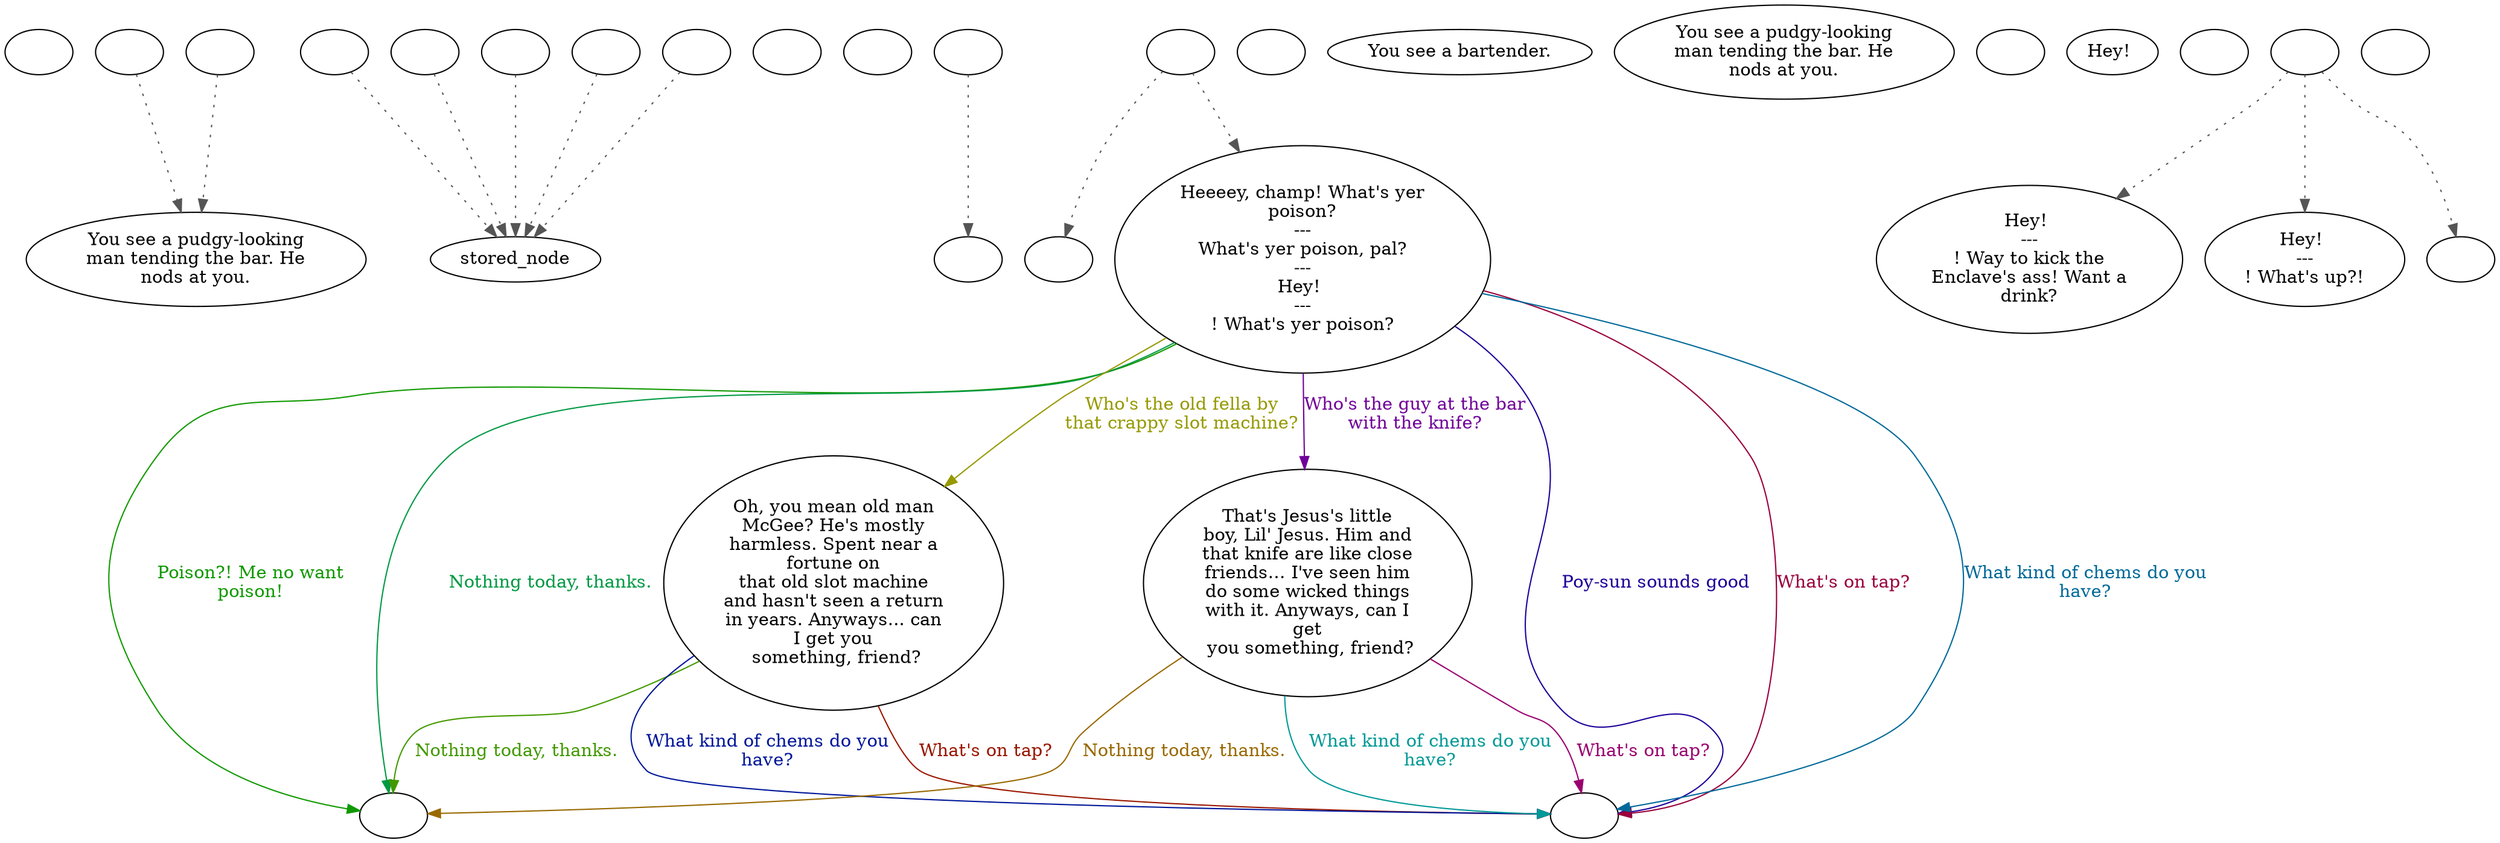 digraph ncBarten {
  "checkPartyMembersNearDoor" [style=filled       fillcolor="#FFFFFF"       color="#000000"]
  "checkPartyMembersNearDoor" [label=""]
  "ChooseFromList" [style=filled       fillcolor="#FFFFFF"       color="#000000"]
  "ChooseFromList" [label="You see a pudgy-looking\nman tending the bar. He\nnods at you."]
  "CLICK_PREV" [style=filled       fillcolor="#FFFFFF"       color="#000000"]
  "CLICK_PREV" -> "ChooseFromList" [style=dotted color="#555555"]
  "CLICK_PREV" [label=""]
  "CLICK_0" [style=filled       fillcolor="#FFFFFF"       color="#000000"]
  "CLICK_0" -> "stored_node" [style=dotted color="#555555"]
  "CLICK_0" [label=""]
  "CLICK_1" [style=filled       fillcolor="#FFFFFF"       color="#000000"]
  "CLICK_1" -> "stored_node" [style=dotted color="#555555"]
  "CLICK_1" [label=""]
  "CLICK_2" [style=filled       fillcolor="#FFFFFF"       color="#000000"]
  "CLICK_2" -> "stored_node" [style=dotted color="#555555"]
  "CLICK_2" [label=""]
  "CLICK_3" [style=filled       fillcolor="#FFFFFF"       color="#000000"]
  "CLICK_3" -> "stored_node" [style=dotted color="#555555"]
  "CLICK_3" [label=""]
  "CLICK_4" [style=filled       fillcolor="#FFFFFF"       color="#000000"]
  "CLICK_4" -> "stored_node" [style=dotted color="#555555"]
  "CLICK_4" [label=""]
  "CLICK_MORE" [style=filled       fillcolor="#FFFFFF"       color="#000000"]
  "CLICK_MORE" -> "ChooseFromList" [style=dotted color="#555555"]
  "CLICK_MORE" [label=""]
  "start" [style=filled       fillcolor="#FFFFFF"       color="#000000"]
  "start" [label=""]
  "critter_p_proc" [style=filled       fillcolor="#FFFFFF"       color="#000000"]
  "critter_p_proc" [label=""]
  "pickup_p_proc" [style=filled       fillcolor="#FFFFFF"       color="#000000"]
  "pickup_p_proc" -> "Node998" [style=dotted color="#555555"]
  "pickup_p_proc" [label=""]
  "talk_p_proc" [style=filled       fillcolor="#FFFFFF"       color="#000000"]
  "talk_p_proc" -> "Node004" [style=dotted color="#555555"]
  "talk_p_proc" -> "Node005" [style=dotted color="#555555"]
  "talk_p_proc" [label=""]
  "destroy_p_proc" [style=filled       fillcolor="#FFFFFF"       color="#000000"]
  "destroy_p_proc" [label=""]
  "look_at_p_proc" [style=filled       fillcolor="#FFFFFF"       color="#000000"]
  "look_at_p_proc" [label="You see a bartender."]
  "description_p_proc" [style=filled       fillcolor="#FFFFFF"       color="#000000"]
  "description_p_proc" [label="You see a pudgy-looking\nman tending the bar. He\nnods at you."]
  "use_skill_on_p_proc" [style=filled       fillcolor="#FFFFFF"       color="#000000"]
  "use_skill_on_p_proc" [label=""]
  "damage_p_proc" [style=filled       fillcolor="#FFFFFF"       color="#000000"]
  "damage_p_proc" [label="Hey! "]
  "map_enter_p_proc" [style=filled       fillcolor="#FFFFFF"       color="#000000"]
  "map_enter_p_proc" [label=""]
  "timed_event_p_proc" [style=filled       fillcolor="#FFFFFF"       color="#000000"]
  "timed_event_p_proc" -> "Node001" [style=dotted color="#555555"]
  "timed_event_p_proc" -> "Node002" [style=dotted color="#555555"]
  "timed_event_p_proc" -> "Node003" [style=dotted color="#555555"]
  "timed_event_p_proc" [label=""]
  "map_update_p_proc" [style=filled       fillcolor="#FFFFFF"       color="#000000"]
  "map_update_p_proc" [label=""]
  "Node998" [style=filled       fillcolor="#FFFFFF"       color="#000000"]
  "Node998" [label=""]
  "Node999" [style=filled       fillcolor="#FFFFFF"       color="#000000"]
  "Node999" [label=""]
  "Node001" [style=filled       fillcolor="#FFFFFF"       color="#000000"]
  "Node001" [label="Hey! \n---\n! Way to kick the\nEnclave's ass! Want a\ndrink?"]
  "Node002" [style=filled       fillcolor="#FFFFFF"       color="#000000"]
  "Node002" [label="Hey! \n---\n! What's up?!"]
  "Node003" [style=filled       fillcolor="#FFFFFF"       color="#000000"]
  "Node003" [label=""]
  "Node004" [style=filled       fillcolor="#FFFFFF"       color="#000000"]
  "Node004" [label=""]
  "Node005" [style=filled       fillcolor="#FFFFFF"       color="#000000"]
  "Node005" [label="Heeeey, champ! What's yer\npoison?\n---\nWhat's yer poison, pal?\n---\nHey! \n---\n! What's yer poison?"]
  "Node005" -> "Node990" [label="Poy-sun sounds good" color="#1D0099" fontcolor="#1D0099"]
  "Node005" -> "Node999" [label="Poison?! Me no want\npoison!" color="#109900" fontcolor="#109900"]
  "Node005" -> "Node990" [label="What's on tap?" color="#99003C" fontcolor="#99003C"]
  "Node005" -> "Node990" [label="What kind of chems do you\nhave?" color="#006999" fontcolor="#006999"]
  "Node005" -> "Node006" [label="Who's the old fella by\nthat crappy slot machine?" color="#969900" fontcolor="#969900"]
  "Node005" -> "Node007" [label="Who's the guy at the bar\nwith the knife?" color="#700099" fontcolor="#700099"]
  "Node005" -> "Node999" [label="Nothing today, thanks." color="#009943" fontcolor="#009943"]
  "Node006" [style=filled       fillcolor="#FFFFFF"       color="#000000"]
  "Node006" [label="Oh, you mean old man\nMcGee? He's mostly\nharmless. Spent near a\nfortune on\nthat old slot machine\nand hasn't seen a return\nin years. Anyways... can\nI get you\n something, friend?"]
  "Node006" -> "Node990" [label="What's on tap?" color="#991600" fontcolor="#991600"]
  "Node006" -> "Node990" [label="What kind of chems do you\nhave?" color="#001699" fontcolor="#001699"]
  "Node006" -> "Node999" [label="Nothing today, thanks." color="#439900" fontcolor="#439900"]
  "Node007" [style=filled       fillcolor="#FFFFFF"       color="#000000"]
  "Node007" [label="That's Jesus's little\nboy, Lil' Jesus. Him and\nthat knife are like close\nfriends… I've seen him\ndo some wicked things\nwith it. Anyways, can I\nget\n you something, friend?"]
  "Node007" -> "Node990" [label="What's on tap?" color="#99006F" fontcolor="#99006F"]
  "Node007" -> "Node990" [label="What kind of chems do you\nhave?" color="#009996" fontcolor="#009996"]
  "Node007" -> "Node999" [label="Nothing today, thanks." color="#996900" fontcolor="#996900"]
  "Node990" [style=filled       fillcolor="#FFFFFF"       color="#000000"]
  "Node990" [label=""]
}